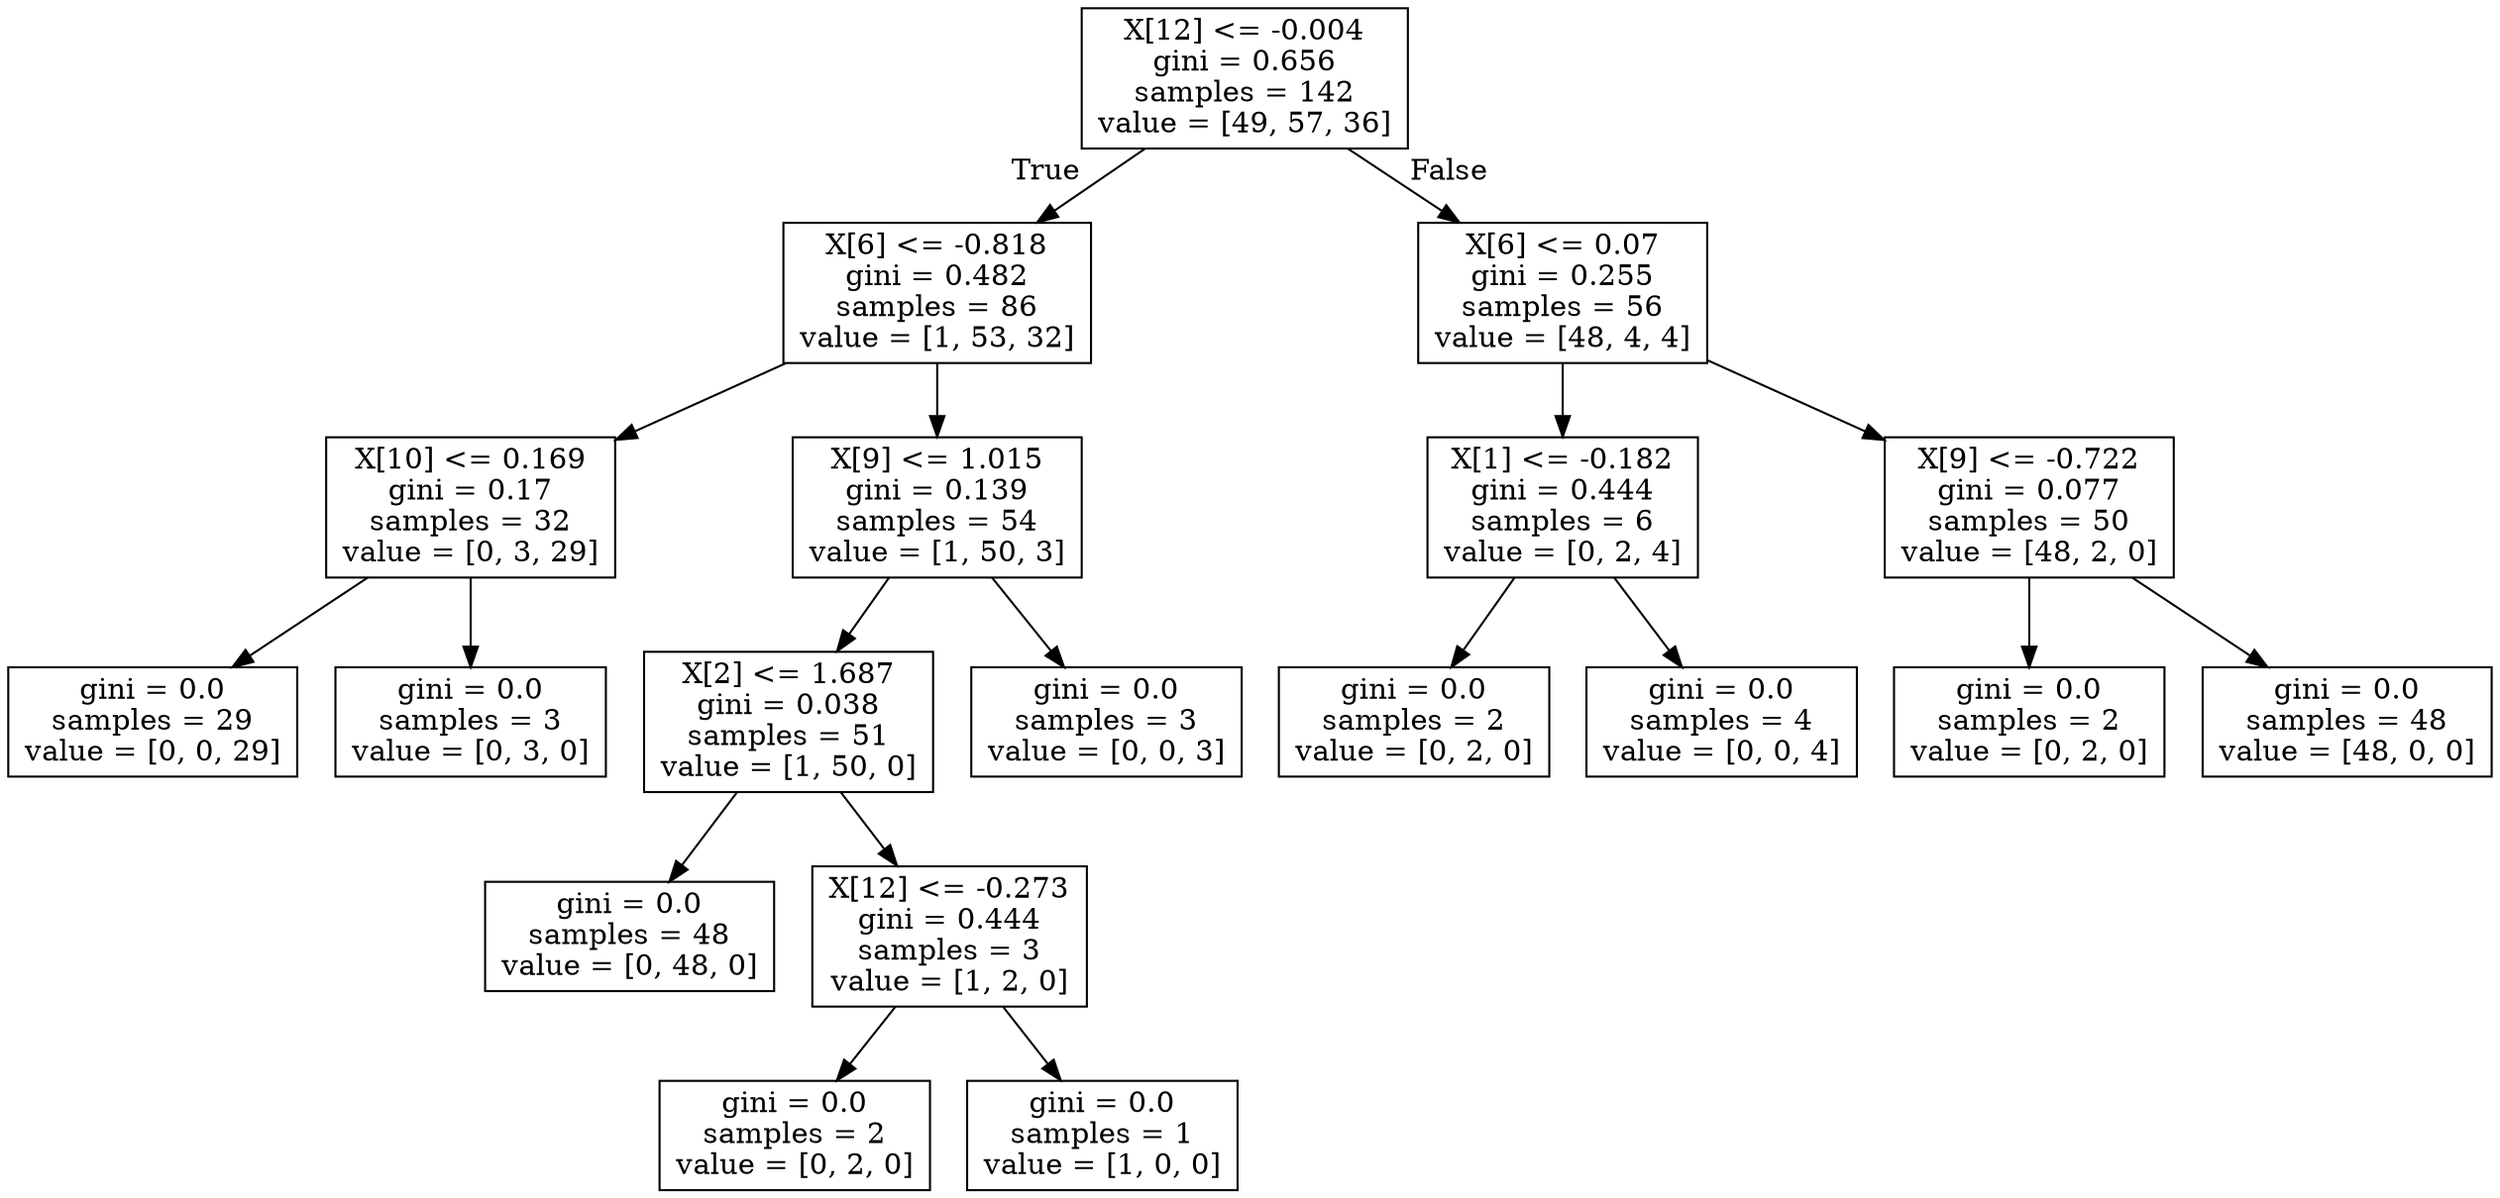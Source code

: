 digraph Tree {
node [shape=box] ;
0 [label="X[12] <= -0.004\ngini = 0.656\nsamples = 142\nvalue = [49, 57, 36]"] ;
1 [label="X[6] <= -0.818\ngini = 0.482\nsamples = 86\nvalue = [1, 53, 32]"] ;
0 -> 1 [labeldistance=2.5, labelangle=45, headlabel="True"] ;
2 [label="X[10] <= 0.169\ngini = 0.17\nsamples = 32\nvalue = [0, 3, 29]"] ;
1 -> 2 ;
3 [label="gini = 0.0\nsamples = 29\nvalue = [0, 0, 29]"] ;
2 -> 3 ;
4 [label="gini = 0.0\nsamples = 3\nvalue = [0, 3, 0]"] ;
2 -> 4 ;
5 [label="X[9] <= 1.015\ngini = 0.139\nsamples = 54\nvalue = [1, 50, 3]"] ;
1 -> 5 ;
6 [label="X[2] <= 1.687\ngini = 0.038\nsamples = 51\nvalue = [1, 50, 0]"] ;
5 -> 6 ;
7 [label="gini = 0.0\nsamples = 48\nvalue = [0, 48, 0]"] ;
6 -> 7 ;
8 [label="X[12] <= -0.273\ngini = 0.444\nsamples = 3\nvalue = [1, 2, 0]"] ;
6 -> 8 ;
9 [label="gini = 0.0\nsamples = 2\nvalue = [0, 2, 0]"] ;
8 -> 9 ;
10 [label="gini = 0.0\nsamples = 1\nvalue = [1, 0, 0]"] ;
8 -> 10 ;
11 [label="gini = 0.0\nsamples = 3\nvalue = [0, 0, 3]"] ;
5 -> 11 ;
12 [label="X[6] <= 0.07\ngini = 0.255\nsamples = 56\nvalue = [48, 4, 4]"] ;
0 -> 12 [labeldistance=2.5, labelangle=-45, headlabel="False"] ;
13 [label="X[1] <= -0.182\ngini = 0.444\nsamples = 6\nvalue = [0, 2, 4]"] ;
12 -> 13 ;
14 [label="gini = 0.0\nsamples = 2\nvalue = [0, 2, 0]"] ;
13 -> 14 ;
15 [label="gini = 0.0\nsamples = 4\nvalue = [0, 0, 4]"] ;
13 -> 15 ;
16 [label="X[9] <= -0.722\ngini = 0.077\nsamples = 50\nvalue = [48, 2, 0]"] ;
12 -> 16 ;
17 [label="gini = 0.0\nsamples = 2\nvalue = [0, 2, 0]"] ;
16 -> 17 ;
18 [label="gini = 0.0\nsamples = 48\nvalue = [48, 0, 0]"] ;
16 -> 18 ;
}